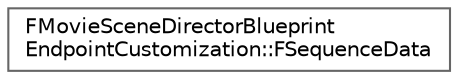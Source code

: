 digraph "Graphical Class Hierarchy"
{
 // INTERACTIVE_SVG=YES
 // LATEX_PDF_SIZE
  bgcolor="transparent";
  edge [fontname=Helvetica,fontsize=10,labelfontname=Helvetica,labelfontsize=10];
  node [fontname=Helvetica,fontsize=10,shape=box,height=0.2,width=0.4];
  rankdir="LR";
  Node0 [id="Node000000",label="FMovieSceneDirectorBlueprint\lEndpointCustomization::FSequenceData",height=0.2,width=0.4,color="grey40", fillcolor="white", style="filled",URL="$de/d53/structFMovieSceneDirectorBlueprintEndpointCustomization_1_1FSequenceData.html",tooltip=" "];
}
